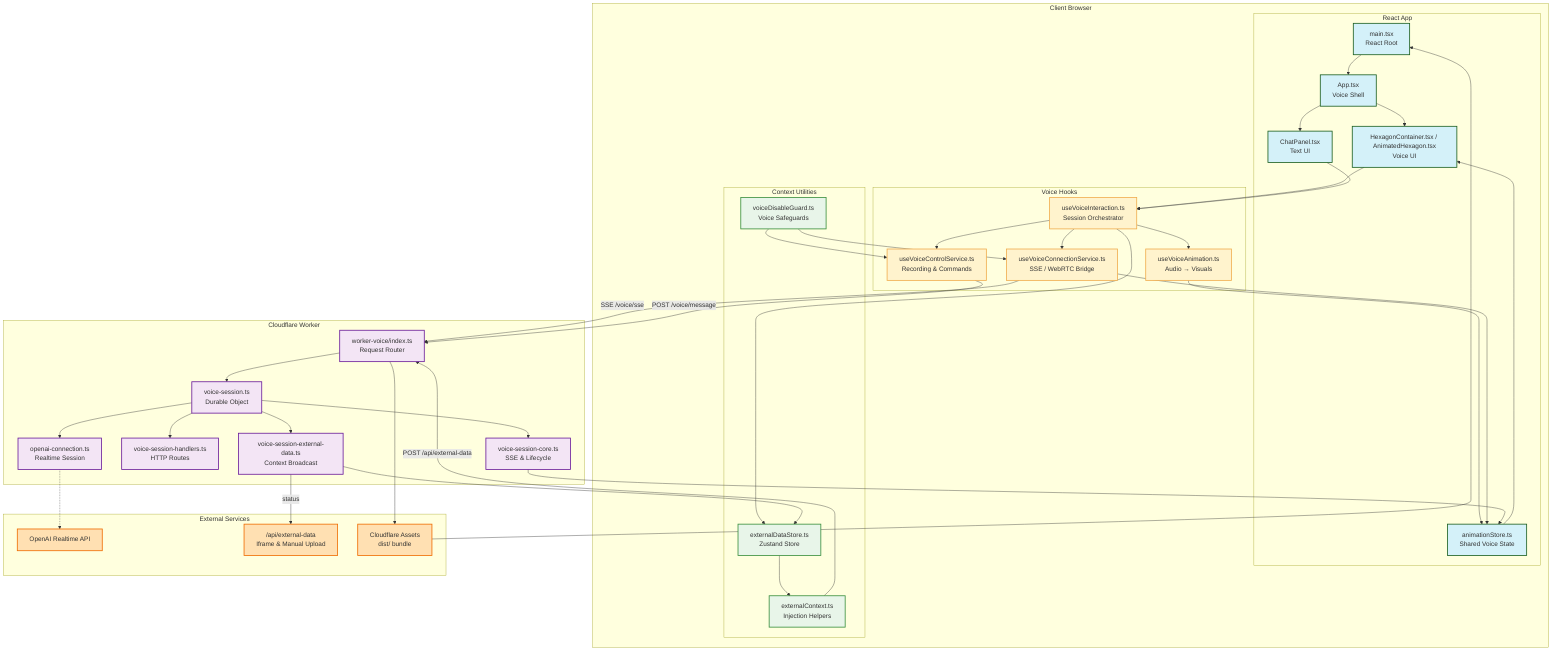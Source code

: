graph TB
    subgraph "Client Browser"
        subgraph "React App"
            MAIN["main.tsx<br/>React Root"]
            APP["App.tsx<br/>Voice Shell"]
            HEX["HexagonContainer.tsx / AnimatedHexagon.tsx<br/>Voice UI"]
            CHAT["ChatPanel.tsx<br/>Text UI"]
            STATE["animationStore.ts<br/>Shared Voice State"]
        end

        subgraph "Voice Hooks"
            VOICE_CORE["useVoiceInteraction.ts<br/>Session Orchestrator"]
            VOICE_LINKS["useVoiceConnectionService.ts<br/>SSE / WebRTC Bridge"]
            VOICE_CTRL["useVoiceControlService.ts<br/>Recording & Commands"]
            VOICE_ANIM["useVoiceAnimation.ts<br/>Audio → Visuals"]
        end

        subgraph "Context Utilities"
            CONTEXT_STORE["externalDataStore.ts<br/>Zustand Store"]
            CONTEXT_UTILS["externalContext.ts<br/>Injection Helpers"]
            GUARD["voiceDisableGuard.ts<br/>Voice Safeguards"]
        end
    end

    subgraph "Cloudflare Worker"
        ENTRY["worker-voice/index.ts<br/>Request Router"]
        DO["voice-session.ts<br/>Durable Object"]
        CORE["voice-session-core.ts<br/>SSE & Lifecycle"]
        HANDLERS["voice-session-handlers.ts<br/>HTTP Routes"]
        EXT_DATA["voice-session-external-data.ts<br/>Context Broadcast"]
        OPENAI_CONN["openai-connection.ts<br/>Realtime Session"]
    end

    subgraph "External Services"
        OPENAI["OpenAI Realtime API"]
        DATA_API["/api/external-data<br/>Iframe & Manual Upload"]
        ASSETS["Cloudflare Assets<br/>dist/ bundle"]
    end

    %% React surface flow
    MAIN --> APP --> HEX
    APP --> CHAT
    HEX --> VOICE_CORE
    CHAT --> VOICE_CORE
    VOICE_CORE --> VOICE_LINKS
    VOICE_CORE --> VOICE_CTRL
    VOICE_CORE --> VOICE_ANIM
    VOICE_CORE --> CONTEXT_STORE
    VOICE_ANIM --> STATE
    VOICE_LINKS --> STATE
    STATE --> HEX

    %% Worker interactions
    VOICE_LINKS -->|SSE /voice/sse| ENTRY
    VOICE_CTRL -->|POST /voice/message| ENTRY
    CONTEXT_UTILS -->|POST /api/external-data| ENTRY
    ENTRY --> DO --> CORE
    DO --> HANDLERS
    DO --> EXT_DATA
    DO --> OPENAI_CONN
    CORE --> STATE
    EXT_DATA --> CONTEXT_STORE
    EXT_DATA -->|status| DATA_API

    %% External integrations
    OPENAI_CONN -.-> OPENAI
    ENTRY --> ASSETS
    ASSETS --> MAIN
    CONTEXT_STORE --> CONTEXT_UTILS
    GUARD --> VOICE_CTRL
    GUARD --> VOICE_LINKS

    %% Styling
    classDef react fill:#d4f1f9,stroke:#1b5e20,stroke-width:2px;
    classDef hook fill:#fff3cd,stroke:#f0ad4e,stroke-width:2px;
    classDef context fill:#e8f5e9,stroke:#388e3c,stroke-width:2px;
    classDef worker fill:#f3e5f5,stroke:#6a1b9a,stroke-width:2px;
    classDef external fill:#ffe0b2,stroke:#ef6c00,stroke-width:2px;

    class MAIN,APP,HEX,CHAT,STATE react
    class VOICE_CORE,VOICE_LINKS,VOICE_CTRL,VOICE_ANIM hook
    class CONTEXT_STORE,CONTEXT_UTILS,GUARD context
    class ENTRY,DO,CORE,HANDLERS,EXT_DATA,OPENAI_CONN worker
    class OPENAI,DATA_API,ASSETS external